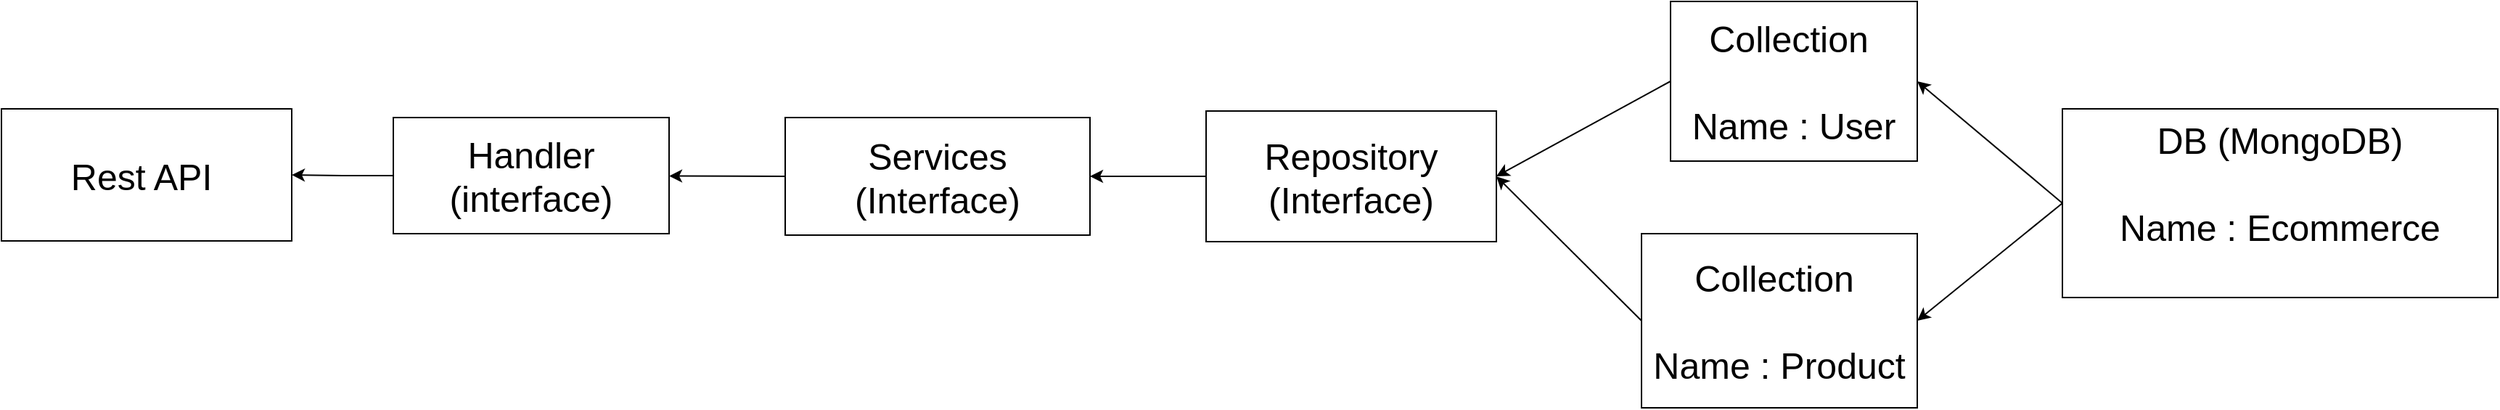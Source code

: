 <mxfile version="21.2.1" type="device">
  <diagram name="Page-1" id="6uoeZqA5vn3seBlZTaUI">
    <mxGraphModel dx="1912" dy="1019" grid="1" gridSize="10" guides="1" tooltips="1" connect="1" arrows="1" fold="1" page="1" pageScale="1" pageWidth="1169" pageHeight="827" math="0" shadow="0">
      <root>
        <mxCell id="0" />
        <mxCell id="1" parent="0" />
        <mxCell id="kZ6KtNTxzDlfgTODtRRB-1" value="&lt;font style=&quot;font-size: 25px;&quot;&gt;DB (MongoDB)&lt;br&gt;&lt;br&gt;Name :&amp;nbsp;Ecommerce&lt;/font&gt;" style="rounded=0;whiteSpace=wrap;html=1;align=center;verticalAlign=top;" vertex="1" parent="1">
          <mxGeometry x="1570" y="284" width="300" height="130" as="geometry" />
        </mxCell>
        <mxCell id="kZ6KtNTxzDlfgTODtRRB-2" value="&lt;font style=&quot;font-size: 25px;&quot;&gt;Collection&amp;nbsp;&lt;br&gt;&lt;br&gt;Name : User&lt;/font&gt;" style="rounded=0;whiteSpace=wrap;html=1;" vertex="1" parent="1">
          <mxGeometry x="1300" y="210" width="170" height="110" as="geometry" />
        </mxCell>
        <mxCell id="kZ6KtNTxzDlfgTODtRRB-3" value="&lt;font style=&quot;font-size: 25px;&quot;&gt;Collection&amp;nbsp;&lt;br&gt;&lt;br&gt;Name : Product&lt;/font&gt;" style="rounded=0;whiteSpace=wrap;html=1;" vertex="1" parent="1">
          <mxGeometry x="1280" y="370" width="190" height="120" as="geometry" />
        </mxCell>
        <mxCell id="kZ6KtNTxzDlfgTODtRRB-7" value="" style="endArrow=classic;html=1;rounded=0;exitX=0;exitY=0.5;exitDx=0;exitDy=0;entryX=1;entryY=0.5;entryDx=0;entryDy=0;" edge="1" parent="1" source="kZ6KtNTxzDlfgTODtRRB-1" target="kZ6KtNTxzDlfgTODtRRB-2">
          <mxGeometry width="50" height="50" relative="1" as="geometry">
            <mxPoint x="1190" y="190" as="sourcePoint" />
            <mxPoint x="1240" y="140" as="targetPoint" />
          </mxGeometry>
        </mxCell>
        <mxCell id="kZ6KtNTxzDlfgTODtRRB-8" value="" style="endArrow=classic;html=1;rounded=0;exitX=0;exitY=0.5;exitDx=0;exitDy=0;entryX=1;entryY=0.5;entryDx=0;entryDy=0;" edge="1" parent="1" source="kZ6KtNTxzDlfgTODtRRB-1" target="kZ6KtNTxzDlfgTODtRRB-3">
          <mxGeometry width="50" height="50" relative="1" as="geometry">
            <mxPoint x="1190" y="190" as="sourcePoint" />
            <mxPoint x="1240" y="140" as="targetPoint" />
          </mxGeometry>
        </mxCell>
        <mxCell id="kZ6KtNTxzDlfgTODtRRB-10" value="" style="endArrow=classic;html=1;rounded=0;exitX=0;exitY=0.5;exitDx=0;exitDy=0;entryX=1;entryY=0.5;entryDx=0;entryDy=0;" edge="1" parent="1" source="kZ6KtNTxzDlfgTODtRRB-2" target="kZ6KtNTxzDlfgTODtRRB-13">
          <mxGeometry width="50" height="50" relative="1" as="geometry">
            <mxPoint x="1040" y="180" as="sourcePoint" />
            <mxPoint x="1180" y="194" as="targetPoint" />
          </mxGeometry>
        </mxCell>
        <mxCell id="kZ6KtNTxzDlfgTODtRRB-11" value="" style="endArrow=classic;html=1;rounded=0;exitX=0;exitY=0.5;exitDx=0;exitDy=0;entryX=1;entryY=0.5;entryDx=0;entryDy=0;" edge="1" parent="1" source="kZ6KtNTxzDlfgTODtRRB-3" target="kZ6KtNTxzDlfgTODtRRB-13">
          <mxGeometry width="50" height="50" relative="1" as="geometry">
            <mxPoint x="1040" y="180" as="sourcePoint" />
            <mxPoint x="1180" y="194" as="targetPoint" />
          </mxGeometry>
        </mxCell>
        <mxCell id="kZ6KtNTxzDlfgTODtRRB-13" value="&lt;font style=&quot;font-size: 25px;&quot;&gt;Repository (Interface)&lt;/font&gt;" style="rounded=0;whiteSpace=wrap;html=1;" vertex="1" parent="1">
          <mxGeometry x="980" y="285.5" width="200" height="90" as="geometry" />
        </mxCell>
        <mxCell id="kZ6KtNTxzDlfgTODtRRB-16" value="&lt;font style=&quot;font-size: 25px;&quot;&gt;Services (Interface)&lt;/font&gt;" style="rounded=0;whiteSpace=wrap;html=1;" vertex="1" parent="1">
          <mxGeometry x="690" y="290" width="210" height="81" as="geometry" />
        </mxCell>
        <mxCell id="kZ6KtNTxzDlfgTODtRRB-18" value="" style="endArrow=classic;html=1;rounded=0;entryX=1;entryY=0.5;entryDx=0;entryDy=0;" edge="1" parent="1" source="kZ6KtNTxzDlfgTODtRRB-13" target="kZ6KtNTxzDlfgTODtRRB-16">
          <mxGeometry width="50" height="50" relative="1" as="geometry">
            <mxPoint x="770" y="610" as="sourcePoint" />
            <mxPoint x="910" y="450" as="targetPoint" />
          </mxGeometry>
        </mxCell>
        <mxCell id="kZ6KtNTxzDlfgTODtRRB-22" style="edgeStyle=orthogonalEdgeStyle;rounded=0;orthogonalLoop=1;jettySize=auto;html=1;" edge="1" parent="1" source="kZ6KtNTxzDlfgTODtRRB-19" target="kZ6KtNTxzDlfgTODtRRB-21">
          <mxGeometry relative="1" as="geometry" />
        </mxCell>
        <mxCell id="kZ6KtNTxzDlfgTODtRRB-19" value="&lt;font style=&quot;font-size: 25px;&quot;&gt;Handler (interface)&lt;/font&gt;" style="rounded=0;whiteSpace=wrap;html=1;" vertex="1" parent="1">
          <mxGeometry x="420" y="290" width="190" height="80" as="geometry" />
        </mxCell>
        <mxCell id="kZ6KtNTxzDlfgTODtRRB-20" value="" style="endArrow=classic;html=1;rounded=0;exitX=0;exitY=0.5;exitDx=0;exitDy=0;" edge="1" parent="1" source="kZ6KtNTxzDlfgTODtRRB-16" target="kZ6KtNTxzDlfgTODtRRB-19">
          <mxGeometry width="50" height="50" relative="1" as="geometry">
            <mxPoint x="930" y="380" as="sourcePoint" />
            <mxPoint x="980" y="330" as="targetPoint" />
          </mxGeometry>
        </mxCell>
        <mxCell id="kZ6KtNTxzDlfgTODtRRB-21" value="&lt;font style=&quot;font-size: 25px;&quot;&gt;Rest API&amp;nbsp;&lt;/font&gt;" style="rounded=0;whiteSpace=wrap;html=1;" vertex="1" parent="1">
          <mxGeometry x="150" y="284" width="200" height="91" as="geometry" />
        </mxCell>
      </root>
    </mxGraphModel>
  </diagram>
</mxfile>
